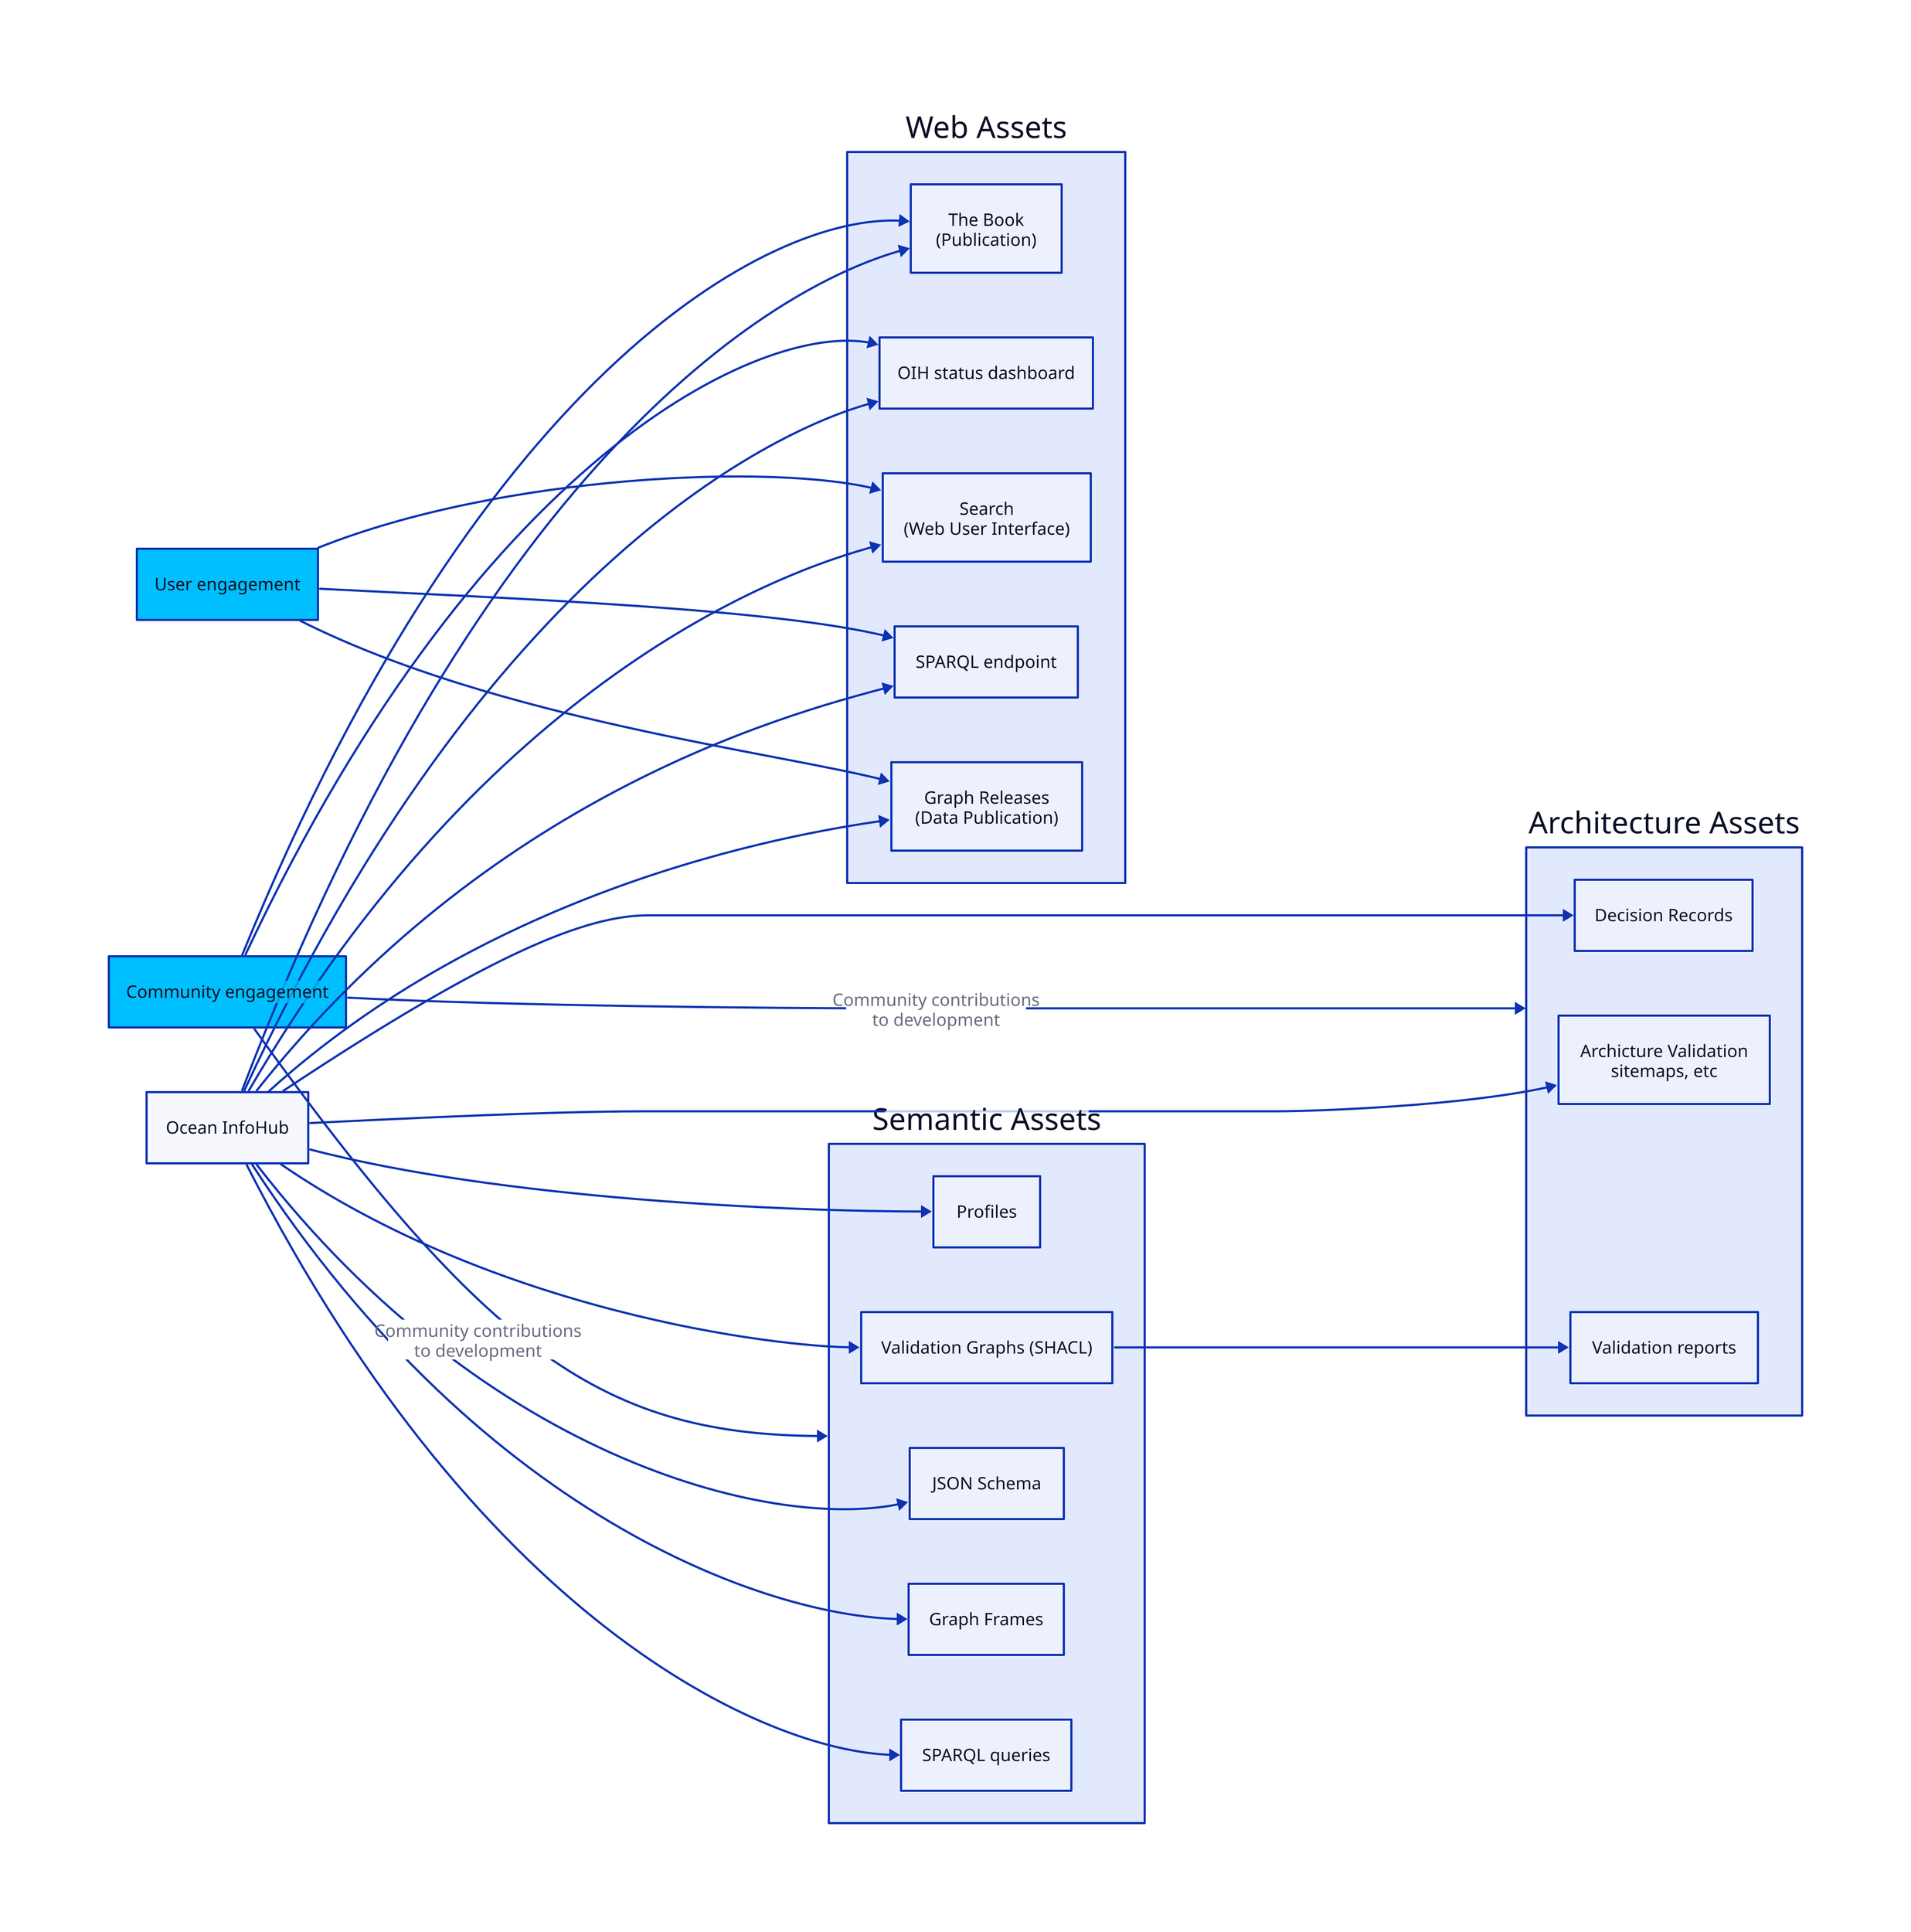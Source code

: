direction: right

oih: Ocean InfoHub

web: Web Assets
web.book: The Book \n (Publication)
web.dashboard: OIH status dashboard
web.search: Search \n (Web User Interface)
web.sp: SPARQL endpoint
web.rg:  Graph Releases \n (Data Publication)

aa: Architecture Assets
aa.adr:  Decision Records
aa.av: Archicture Validation \n sitemaps, etc
aa.reports: Validation reports

oih -> aa.av
oih -> aa.adr

sa: Semantic Assets
sa.dg:  Profiles
sa.sg:  Validation Graphs (SHACL)
sa.js:  JSON Schema
sa.fr:  Graph Frames
sa.rs:  SPARQL queries


oih -> web.search
oih -> web.dashboard
oih -> web.sp
oih -> web.book
oih -> web.rg
oih -> sa.dg
oih -> sa.sg
oih -> sa.js
oih -> sa.fr
oih -> sa.rs

sa.sg -> aa.reports

ce: Community engagement {
  style: {
    fill: deepskyblue
  }
}
ue: User engagement {
  style: {
    fill: deepskyblue
  }
}

web.search <- ue
web.sp <- ue
web.rg <- ue

web.dashboard <- ce
sa <- ce: Community contributions \n to development
aa <- ce: Community contributions \n to development
# sa.reports <- ce : Community feedback loop \n on validation
web.book <- ce
